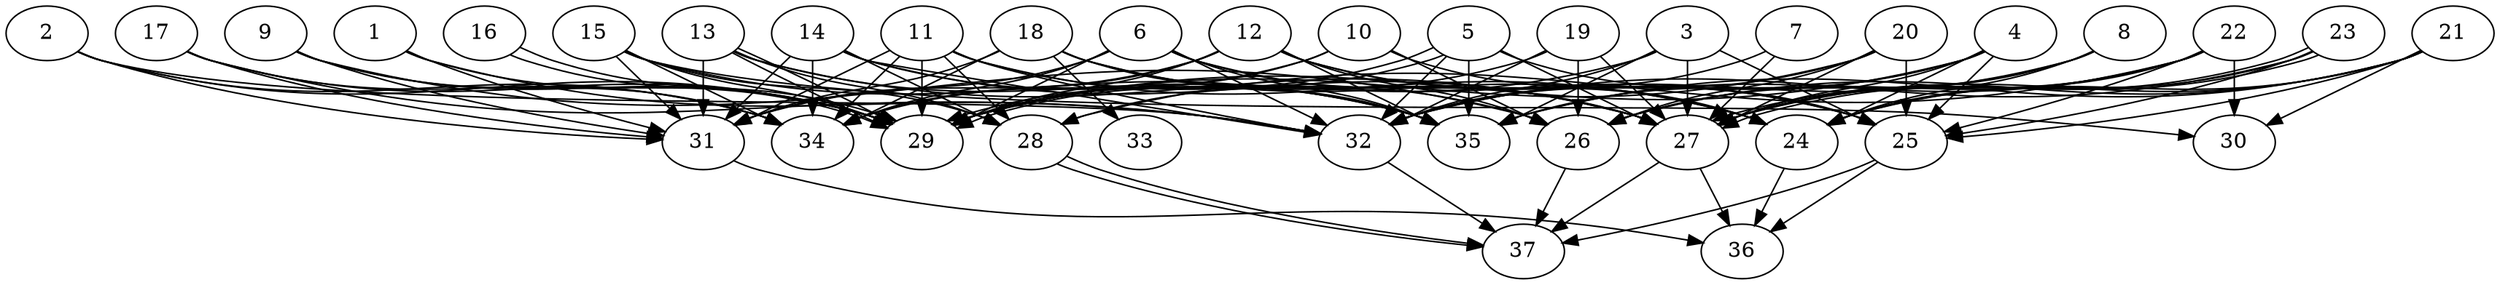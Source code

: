 // DAG (tier=3-complex, mode=compute, n=37, ccr=0.451, fat=0.755, density=0.750, regular=0.330, jump=0.319, mindata=1048576, maxdata=16777216)
// DAG automatically generated by daggen at Sun Aug 24 16:33:34 2025
// /home/ermia/Project/Environments/daggen/bin/daggen --dot --ccr 0.451 --fat 0.755 --regular 0.330 --density 0.750 --jump 0.319 --mindata 1048576 --maxdata 16777216 -n 37 
digraph G {
  1 [size="1904660315871377408", alpha="0.15", expect_size="952330157935688704"]
  1 -> 29 [size ="770680081612800"]
  1 -> 31 [size ="770680081612800"]
  1 -> 32 [size ="770680081612800"]
  2 [size="2674819929759058755584", alpha="0.11", expect_size="1337409964879529377792"]
  2 -> 29 [size ="1541533689970688"]
  2 -> 31 [size ="1541533689970688"]
  2 -> 32 [size ="1541533689970688"]
  2 -> 34 [size ="1541533689970688"]
  3 [size="4641550958629748736", alpha="0.09", expect_size="2320775479314874368"]
  3 -> 25 [size ="22260354121728"]
  3 -> 27 [size ="22260354121728"]
  3 -> 29 [size ="22260354121728"]
  3 -> 32 [size ="22260354121728"]
  3 -> 35 [size ="22260354121728"]
  4 [size="1000422459476711309312", alpha="0.11", expect_size="500211229738355654656"]
  4 -> 24 [size ="800225295859712"]
  4 -> 25 [size ="800225295859712"]
  4 -> 27 [size ="800225295859712"]
  4 -> 29 [size ="800225295859712"]
  4 -> 32 [size ="800225295859712"]
  4 -> 35 [size ="800225295859712"]
  5 [size="194816728725617216", alpha="0.02", expect_size="97408364362808608"]
  5 -> 25 [size ="77116674670592"]
  5 -> 27 [size ="77116674670592"]
  5 -> 29 [size ="77116674670592"]
  5 -> 29 [size ="77116674670592"]
  5 -> 32 [size ="77116674670592"]
  5 -> 35 [size ="77116674670592"]
  6 [size="913439826983184000", alpha="0.09", expect_size="456719913491592000"]
  6 -> 25 [size ="851998064771072"]
  6 -> 27 [size ="851998064771072"]
  6 -> 29 [size ="851998064771072"]
  6 -> 31 [size ="851998064771072"]
  6 -> 32 [size ="851998064771072"]
  6 -> 34 [size ="851998064771072"]
  6 -> 35 [size ="851998064771072"]
  7 [size="3179531922355257344000", alpha="0.03", expect_size="1589765961177628672000"]
  7 -> 27 [size ="1729811500236800"]
  7 -> 32 [size ="1729811500236800"]
  8 [size="564067146202204096", alpha="0.18", expect_size="282033573101102048"]
  8 -> 24 [size ="365407764480000"]
  8 -> 26 [size ="365407764480000"]
  8 -> 27 [size ="365407764480000"]
  8 -> 32 [size ="365407764480000"]
  9 [size="13910700555106274", alpha="0.02", expect_size="6955350277553137"]
  9 -> 26 [size ="226653510828032"]
  9 -> 29 [size ="226653510828032"]
  9 -> 31 [size ="226653510828032"]
  9 -> 34 [size ="226653510828032"]
  10 [size="685035985122608256", alpha="0.07", expect_size="342517992561304128"]
  10 -> 24 [size ="273790483300352"]
  10 -> 26 [size ="273790483300352"]
  10 -> 29 [size ="273790483300352"]
  10 -> 34 [size ="273790483300352"]
  11 [size="96393089962260816", alpha="0.17", expect_size="48196544981130408"]
  11 -> 24 [size ="212492575834112"]
  11 -> 26 [size ="212492575834112"]
  11 -> 28 [size ="212492575834112"]
  11 -> 29 [size ="212492575834112"]
  11 -> 31 [size ="212492575834112"]
  11 -> 32 [size ="212492575834112"]
  11 -> 34 [size ="212492575834112"]
  12 [size="889757571935861376", alpha="0.13", expect_size="444878785967930688"]
  12 -> 24 [size ="636540334112768"]
  12 -> 25 [size ="636540334112768"]
  12 -> 26 [size ="636540334112768"]
  12 -> 29 [size ="636540334112768"]
  12 -> 31 [size ="636540334112768"]
  12 -> 34 [size ="636540334112768"]
  12 -> 35 [size ="636540334112768"]
  13 [size="15447141933140074", alpha="0.18", expect_size="7723570966570037"]
  13 -> 27 [size ="267122211028992"]
  13 -> 28 [size ="267122211028992"]
  13 -> 29 [size ="267122211028992"]
  13 -> 29 [size ="267122211028992"]
  13 -> 31 [size ="267122211028992"]
  13 -> 35 [size ="267122211028992"]
  14 [size="161807663047345312", alpha="0.01", expect_size="80903831523672656"]
  14 -> 27 [size ="99671838031872"]
  14 -> 28 [size ="99671838031872"]
  14 -> 31 [size ="99671838031872"]
  14 -> 32 [size ="99671838031872"]
  14 -> 34 [size ="99671838031872"]
  14 -> 35 [size ="99671838031872"]
  15 [size="70556741001556000", alpha="0.07", expect_size="35278370500778000"]
  15 -> 28 [size ="2159041883144192"]
  15 -> 29 [size ="2159041883144192"]
  15 -> 30 [size ="2159041883144192"]
  15 -> 31 [size ="2159041883144192"]
  15 -> 34 [size ="2159041883144192"]
  15 -> 35 [size ="2159041883144192"]
  16 [size="118966620661491552", alpha="0.04", expect_size="59483310330745776"]
  16 -> 29 [size ="1869611351932928"]
  16 -> 29 [size ="1869611351932928"]
  17 [size="4046654281824990134272", alpha="0.05", expect_size="2023327140912495067136"]
  17 -> 29 [size ="2031518222385152"]
  17 -> 31 [size ="2031518222385152"]
  17 -> 32 [size ="2031518222385152"]
  17 -> 34 [size ="2031518222385152"]
  18 [size="3813082220537964032", alpha="0.01", expect_size="1906541110268982016"]
  18 -> 24 [size ="1395731839582208"]
  18 -> 27 [size ="1395731839582208"]
  18 -> 31 [size ="1395731839582208"]
  18 -> 33 [size ="1395731839582208"]
  18 -> 34 [size ="1395731839582208"]
  18 -> 35 [size ="1395731839582208"]
  19 [size="3818606803568931373056", alpha="0.09", expect_size="1909303401784465686528"]
  19 -> 26 [size ="1954459227783168"]
  19 -> 27 [size ="1954459227783168"]
  19 -> 28 [size ="1954459227783168"]
  19 -> 32 [size ="1954459227783168"]
  20 [size="31357126020039452", alpha="0.02", expect_size="15678563010019726"]
  20 -> 25 [size ="1469614462599168"]
  20 -> 26 [size ="1469614462599168"]
  20 -> 27 [size ="1469614462599168"]
  20 -> 29 [size ="1469614462599168"]
  20 -> 32 [size ="1469614462599168"]
  21 [size="171217423943471808", alpha="0.06", expect_size="85608711971735904"]
  21 -> 24 [size ="74944838893568"]
  21 -> 25 [size ="74944838893568"]
  21 -> 26 [size ="74944838893568"]
  21 -> 27 [size ="74944838893568"]
  21 -> 30 [size ="74944838893568"]
  21 -> 35 [size ="74944838893568"]
  22 [size="7928219733325091", alpha="0.06", expect_size="3964109866662545"]
  22 -> 24 [size ="307348606287872"]
  22 -> 25 [size ="307348606287872"]
  22 -> 26 [size ="307348606287872"]
  22 -> 27 [size ="307348606287872"]
  22 -> 28 [size ="307348606287872"]
  22 -> 30 [size ="307348606287872"]
  22 -> 35 [size ="307348606287872"]
  23 [size="2185953796797577035776", alpha="0.13", expect_size="1092976898398788517888"]
  23 -> 24 [size ="1347464418295808"]
  23 -> 25 [size ="1347464418295808"]
  23 -> 27 [size ="1347464418295808"]
  23 -> 27 [size ="1347464418295808"]
  23 -> 32 [size ="1347464418295808"]
  24 [size="668530015044534009856", alpha="0.09", expect_size="334265007522267004928"]
  24 -> 36 [size ="611651334176768"]
  25 [size="22147622960684808", alpha="0.12", expect_size="11073811480342404"]
  25 -> 36 [size ="1590357275967488"]
  25 -> 37 [size ="1590357275967488"]
  26 [size="53255886388904672", alpha="0.18", expect_size="26627943194452336"]
  26 -> 37 [size ="2227128749785088"]
  27 [size="1629621410298815578112", alpha="0.10", expect_size="814810705149407789056"]
  27 -> 36 [size ="1107850440998912"]
  27 -> 37 [size ="1107850440998912"]
  28 [size="2039801480608743424000", alpha="0.17", expect_size="1019900740304371712000"]
  28 -> 37 [size ="1286713691340800"]
  28 -> 37 [size ="1286713691340800"]
  29 [size="265513618973283680", alpha="0.11", expect_size="132756809486641840"]
  30 [size="3261260567448421138432", alpha="0.13", expect_size="1630630283724210569216"]
  31 [size="3549862563664615424", alpha="0.09", expect_size="1774931281832307712"]
  31 -> 36 [size ="2089892968398848"]
  32 [size="6754857882057090", alpha="0.05", expect_size="3377428941028545"]
  32 -> 37 [size ="427288587927552"]
  33 [size="118080554115639803904", alpha="0.05", expect_size="59040277057819901952"]
  34 [size="2753424644005488640", alpha="0.11", expect_size="1376712322002744320"]
  35 [size="77594727519098016", alpha="0.14", expect_size="38797363759549008"]
  36 [size="3747796961915658752", alpha="0.03", expect_size="1873898480957829376"]
  37 [size="4410890474270400", alpha="0.00", expect_size="2205445237135200"]
}